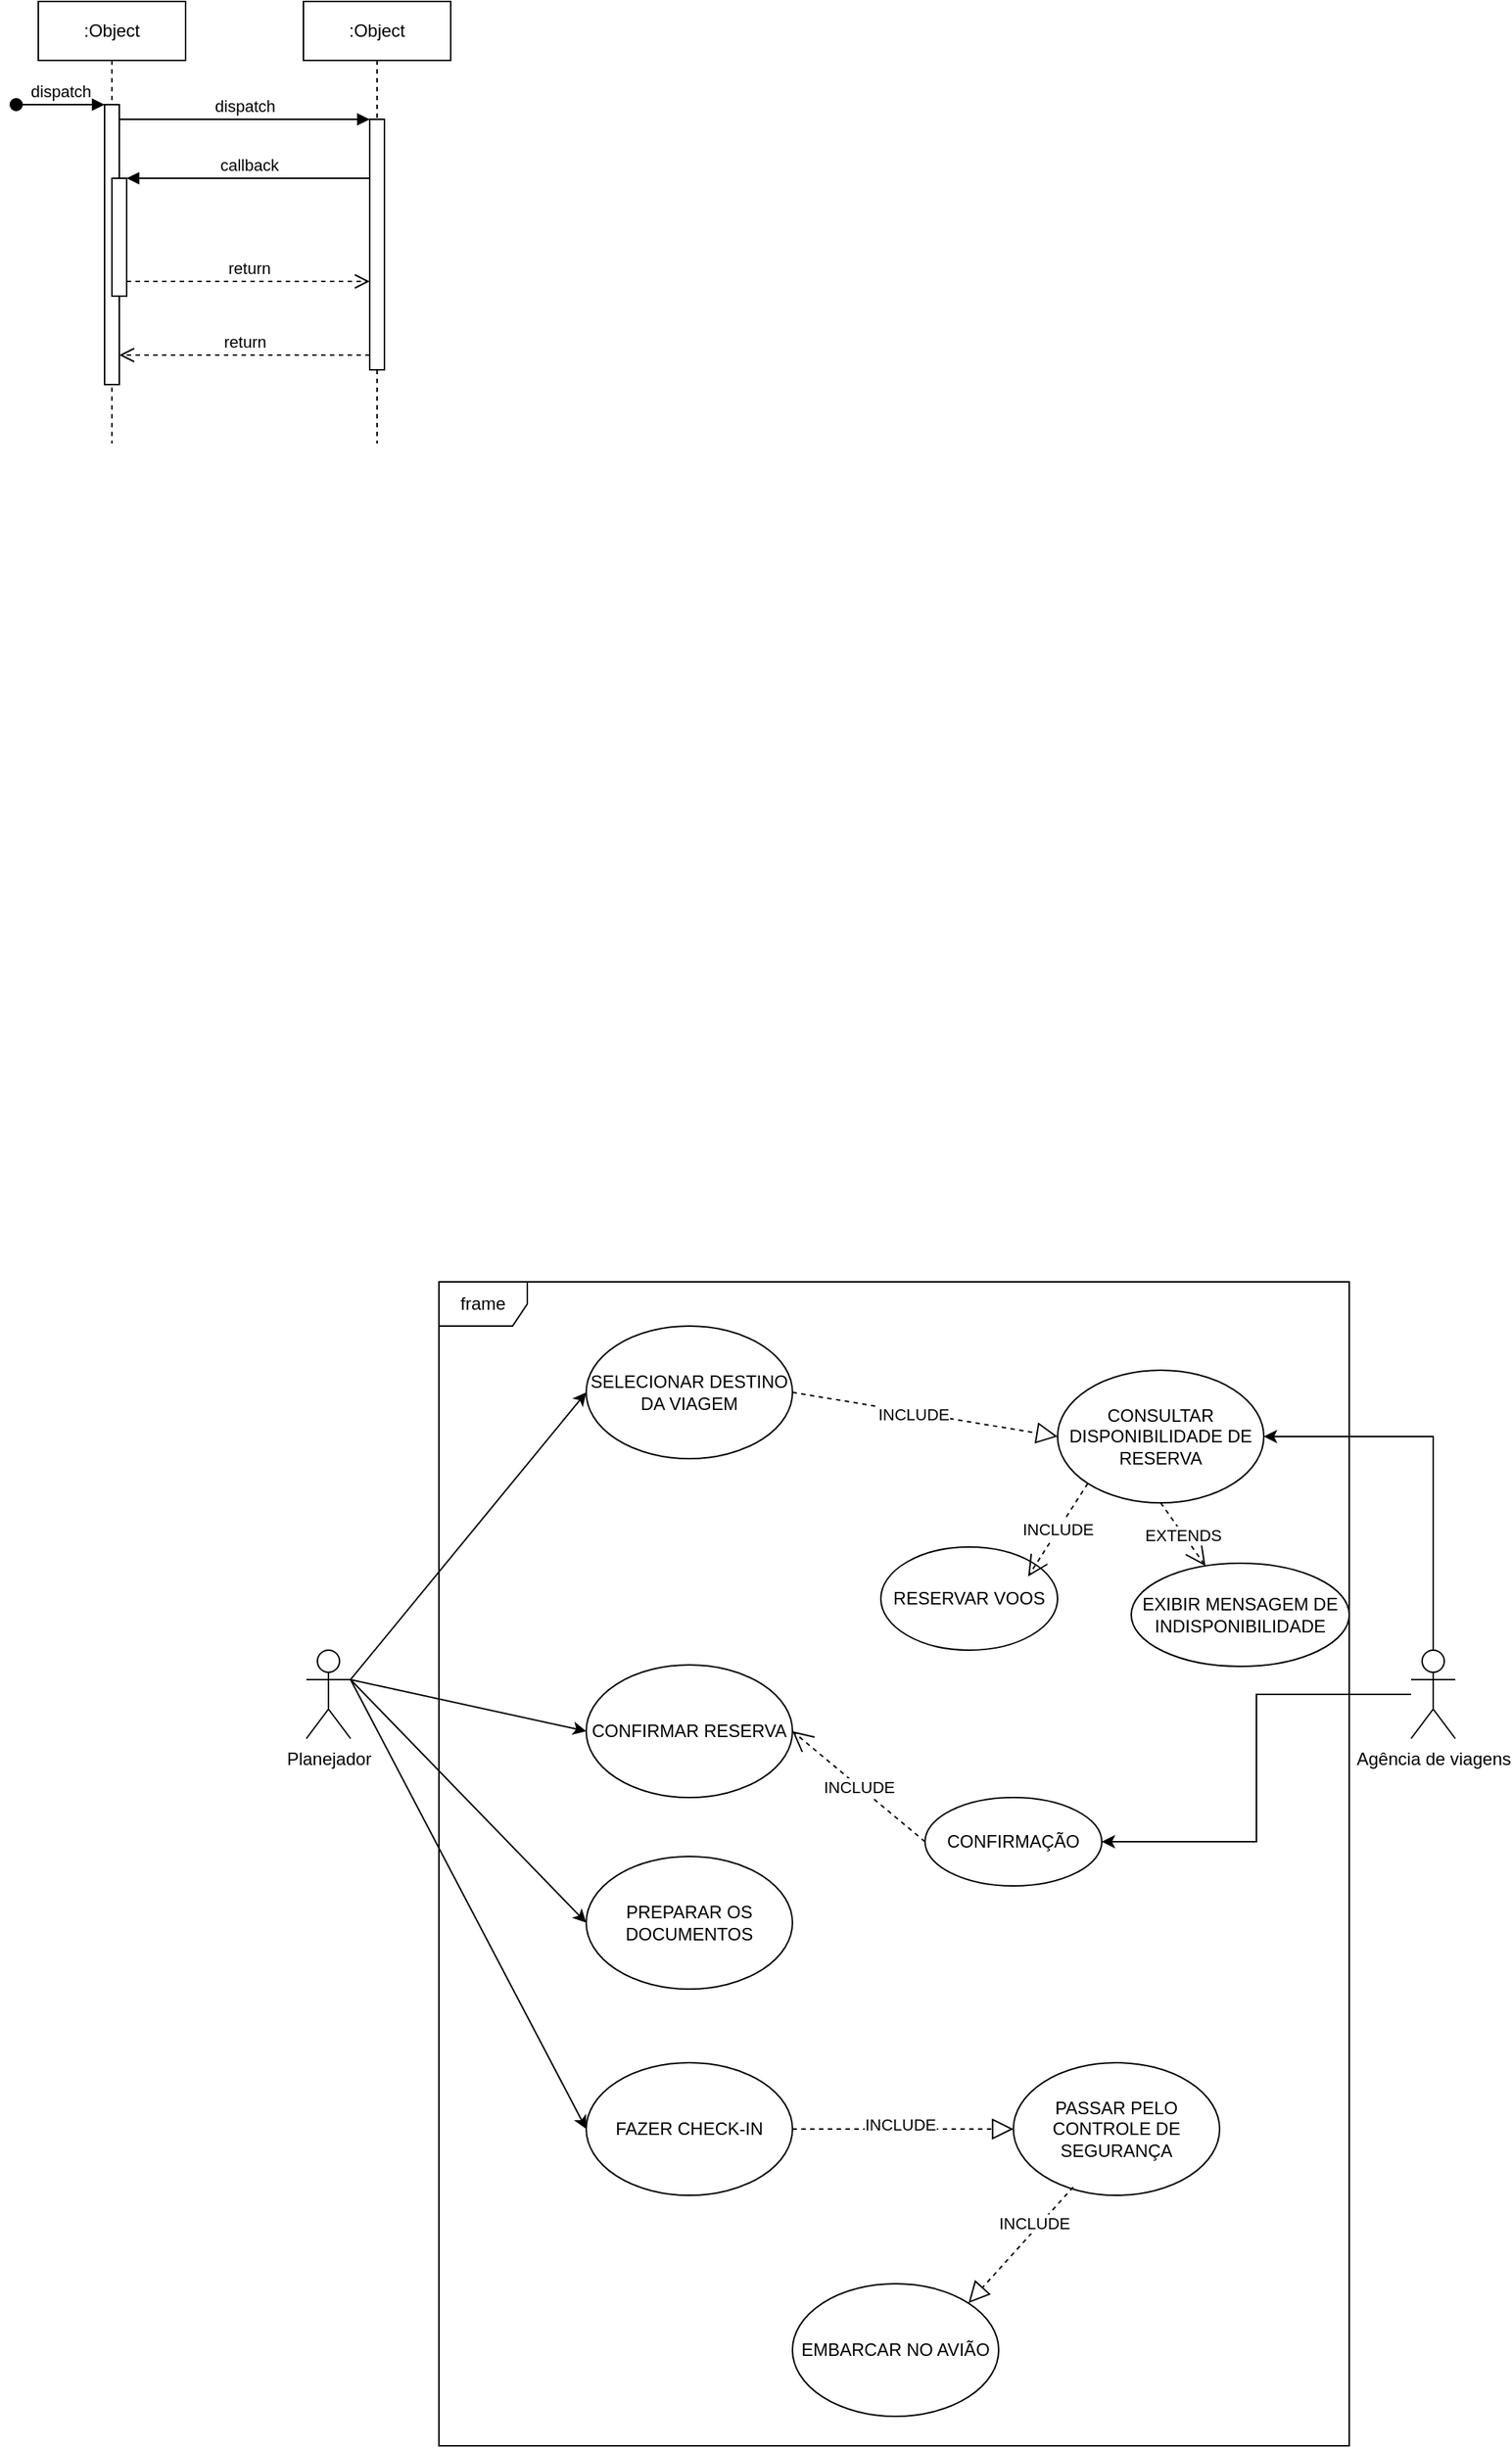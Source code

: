 <mxfile version="23.1.6" type="github">
  <diagram name="Page-1" id="2YBvvXClWsGukQMizWep">
    <mxGraphModel dx="1177" dy="500" grid="1" gridSize="10" guides="1" tooltips="1" connect="1" arrows="1" fold="1" page="1" pageScale="1" pageWidth="850" pageHeight="1100" math="0" shadow="0">
      <root>
        <mxCell id="0" />
        <mxCell id="1" parent="0" />
        <mxCell id="aM9ryv3xv72pqoxQDRHE-1" value=":Object" style="shape=umlLifeline;perimeter=lifelinePerimeter;whiteSpace=wrap;html=1;container=0;dropTarget=0;collapsible=0;recursiveResize=0;outlineConnect=0;portConstraint=eastwest;newEdgeStyle={&quot;edgeStyle&quot;:&quot;elbowEdgeStyle&quot;,&quot;elbow&quot;:&quot;vertical&quot;,&quot;curved&quot;:0,&quot;rounded&quot;:0};" parent="1" vertex="1">
          <mxGeometry x="40" y="40" width="100" height="300" as="geometry" />
        </mxCell>
        <mxCell id="aM9ryv3xv72pqoxQDRHE-2" value="" style="html=1;points=[];perimeter=orthogonalPerimeter;outlineConnect=0;targetShapes=umlLifeline;portConstraint=eastwest;newEdgeStyle={&quot;edgeStyle&quot;:&quot;elbowEdgeStyle&quot;,&quot;elbow&quot;:&quot;vertical&quot;,&quot;curved&quot;:0,&quot;rounded&quot;:0};" parent="aM9ryv3xv72pqoxQDRHE-1" vertex="1">
          <mxGeometry x="45" y="70" width="10" height="190" as="geometry" />
        </mxCell>
        <mxCell id="aM9ryv3xv72pqoxQDRHE-3" value="dispatch" style="html=1;verticalAlign=bottom;startArrow=oval;endArrow=block;startSize=8;edgeStyle=elbowEdgeStyle;elbow=vertical;curved=0;rounded=0;" parent="aM9ryv3xv72pqoxQDRHE-1" target="aM9ryv3xv72pqoxQDRHE-2" edge="1">
          <mxGeometry relative="1" as="geometry">
            <mxPoint x="-15" y="70" as="sourcePoint" />
          </mxGeometry>
        </mxCell>
        <mxCell id="aM9ryv3xv72pqoxQDRHE-4" value="" style="html=1;points=[];perimeter=orthogonalPerimeter;outlineConnect=0;targetShapes=umlLifeline;portConstraint=eastwest;newEdgeStyle={&quot;edgeStyle&quot;:&quot;elbowEdgeStyle&quot;,&quot;elbow&quot;:&quot;vertical&quot;,&quot;curved&quot;:0,&quot;rounded&quot;:0};" parent="aM9ryv3xv72pqoxQDRHE-1" vertex="1">
          <mxGeometry x="50" y="120" width="10" height="80" as="geometry" />
        </mxCell>
        <mxCell id="aM9ryv3xv72pqoxQDRHE-5" value=":Object" style="shape=umlLifeline;perimeter=lifelinePerimeter;whiteSpace=wrap;html=1;container=0;dropTarget=0;collapsible=0;recursiveResize=0;outlineConnect=0;portConstraint=eastwest;newEdgeStyle={&quot;edgeStyle&quot;:&quot;elbowEdgeStyle&quot;,&quot;elbow&quot;:&quot;vertical&quot;,&quot;curved&quot;:0,&quot;rounded&quot;:0};" parent="1" vertex="1">
          <mxGeometry x="220" y="40" width="100" height="300" as="geometry" />
        </mxCell>
        <mxCell id="aM9ryv3xv72pqoxQDRHE-6" value="" style="html=1;points=[];perimeter=orthogonalPerimeter;outlineConnect=0;targetShapes=umlLifeline;portConstraint=eastwest;newEdgeStyle={&quot;edgeStyle&quot;:&quot;elbowEdgeStyle&quot;,&quot;elbow&quot;:&quot;vertical&quot;,&quot;curved&quot;:0,&quot;rounded&quot;:0};" parent="aM9ryv3xv72pqoxQDRHE-5" vertex="1">
          <mxGeometry x="45" y="80" width="10" height="170" as="geometry" />
        </mxCell>
        <mxCell id="aM9ryv3xv72pqoxQDRHE-7" value="dispatch" style="html=1;verticalAlign=bottom;endArrow=block;edgeStyle=elbowEdgeStyle;elbow=vertical;curved=0;rounded=0;" parent="1" source="aM9ryv3xv72pqoxQDRHE-2" target="aM9ryv3xv72pqoxQDRHE-6" edge="1">
          <mxGeometry relative="1" as="geometry">
            <mxPoint x="195" y="130" as="sourcePoint" />
            <Array as="points">
              <mxPoint x="180" y="120" />
            </Array>
          </mxGeometry>
        </mxCell>
        <mxCell id="aM9ryv3xv72pqoxQDRHE-8" value="return" style="html=1;verticalAlign=bottom;endArrow=open;dashed=1;endSize=8;edgeStyle=elbowEdgeStyle;elbow=vertical;curved=0;rounded=0;" parent="1" source="aM9ryv3xv72pqoxQDRHE-6" target="aM9ryv3xv72pqoxQDRHE-2" edge="1">
          <mxGeometry relative="1" as="geometry">
            <mxPoint x="195" y="205" as="targetPoint" />
            <Array as="points">
              <mxPoint x="190" y="280" />
            </Array>
          </mxGeometry>
        </mxCell>
        <mxCell id="aM9ryv3xv72pqoxQDRHE-9" value="callback" style="html=1;verticalAlign=bottom;endArrow=block;edgeStyle=elbowEdgeStyle;elbow=vertical;curved=0;rounded=0;" parent="1" source="aM9ryv3xv72pqoxQDRHE-6" target="aM9ryv3xv72pqoxQDRHE-4" edge="1">
          <mxGeometry relative="1" as="geometry">
            <mxPoint x="175" y="160" as="sourcePoint" />
            <Array as="points">
              <mxPoint x="190" y="160" />
            </Array>
          </mxGeometry>
        </mxCell>
        <mxCell id="aM9ryv3xv72pqoxQDRHE-10" value="return" style="html=1;verticalAlign=bottom;endArrow=open;dashed=1;endSize=8;edgeStyle=elbowEdgeStyle;elbow=vertical;curved=0;rounded=0;" parent="1" source="aM9ryv3xv72pqoxQDRHE-4" target="aM9ryv3xv72pqoxQDRHE-6" edge="1">
          <mxGeometry relative="1" as="geometry">
            <mxPoint x="175" y="235" as="targetPoint" />
            <Array as="points">
              <mxPoint x="180" y="230" />
            </Array>
          </mxGeometry>
        </mxCell>
        <mxCell id="GWX-clTnrMnO6bSCdka6-1" value="Planejador&lt;div&gt;&lt;br/&gt;&lt;/div&gt;" style="shape=umlActor;verticalLabelPosition=bottom;verticalAlign=top;html=1;outlineConnect=0;" vertex="1" parent="1">
          <mxGeometry x="222" y="1159" width="30" height="60" as="geometry" />
        </mxCell>
        <mxCell id="GWX-clTnrMnO6bSCdka6-2" value="SELECIONAR DESTINO DA VIAGEM" style="ellipse;whiteSpace=wrap;html=1;" vertex="1" parent="1">
          <mxGeometry x="412" y="939" width="140" height="90" as="geometry" />
        </mxCell>
        <mxCell id="GWX-clTnrMnO6bSCdka6-11" style="edgeStyle=orthogonalEdgeStyle;rounded=0;orthogonalLoop=1;jettySize=auto;html=1;exitX=0.5;exitY=0;exitDx=0;exitDy=0;exitPerimeter=0;entryX=1;entryY=0.5;entryDx=0;entryDy=0;" edge="1" parent="1" source="GWX-clTnrMnO6bSCdka6-3" target="GWX-clTnrMnO6bSCdka6-9">
          <mxGeometry relative="1" as="geometry" />
        </mxCell>
        <mxCell id="GWX-clTnrMnO6bSCdka6-42" style="edgeStyle=orthogonalEdgeStyle;rounded=0;orthogonalLoop=1;jettySize=auto;html=1;entryX=1;entryY=0.5;entryDx=0;entryDy=0;" edge="1" parent="1" source="GWX-clTnrMnO6bSCdka6-3" target="GWX-clTnrMnO6bSCdka6-21">
          <mxGeometry relative="1" as="geometry" />
        </mxCell>
        <mxCell id="GWX-clTnrMnO6bSCdka6-3" value="Agência de viagens" style="shape=umlActor;verticalLabelPosition=bottom;verticalAlign=top;html=1;outlineConnect=0;" vertex="1" parent="1">
          <mxGeometry x="972" y="1159" width="30" height="60" as="geometry" />
        </mxCell>
        <mxCell id="GWX-clTnrMnO6bSCdka6-9" value="CONSULTAR DISPONIBILIDADE DE RESERVA" style="ellipse;whiteSpace=wrap;html=1;" vertex="1" parent="1">
          <mxGeometry x="732" y="969" width="140" height="90" as="geometry" />
        </mxCell>
        <mxCell id="GWX-clTnrMnO6bSCdka6-15" value="" style="endArrow=block;dashed=1;endFill=0;endSize=12;html=1;rounded=0;exitX=1;exitY=0.5;exitDx=0;exitDy=0;entryX=0;entryY=0.5;entryDx=0;entryDy=0;" edge="1" parent="1" source="GWX-clTnrMnO6bSCdka6-2" target="GWX-clTnrMnO6bSCdka6-9">
          <mxGeometry width="160" relative="1" as="geometry">
            <mxPoint x="542" y="1149" as="sourcePoint" />
            <mxPoint x="702" y="1149" as="targetPoint" />
          </mxGeometry>
        </mxCell>
        <mxCell id="GWX-clTnrMnO6bSCdka6-16" value="INCLUDE" style="edgeLabel;html=1;align=center;verticalAlign=middle;resizable=0;points=[];" vertex="1" connectable="0" parent="GWX-clTnrMnO6bSCdka6-15">
          <mxGeometry x="-0.086" y="-1" relative="1" as="geometry">
            <mxPoint as="offset" />
          </mxGeometry>
        </mxCell>
        <mxCell id="GWX-clTnrMnO6bSCdka6-18" value="RESERVAR VOOS" style="ellipse;whiteSpace=wrap;html=1;" vertex="1" parent="1">
          <mxGeometry x="612" y="1089" width="120" height="70" as="geometry" />
        </mxCell>
        <mxCell id="GWX-clTnrMnO6bSCdka6-19" value="INCLUDE" style="endArrow=open;endSize=12;dashed=1;html=1;rounded=0;exitX=0;exitY=1;exitDx=0;exitDy=0;" edge="1" parent="1" source="GWX-clTnrMnO6bSCdka6-9">
          <mxGeometry width="160" relative="1" as="geometry">
            <mxPoint x="522" y="1159" as="sourcePoint" />
            <mxPoint x="712" y="1109" as="targetPoint" />
          </mxGeometry>
        </mxCell>
        <mxCell id="GWX-clTnrMnO6bSCdka6-20" value="CONFIRMAR RESERVA" style="ellipse;whiteSpace=wrap;html=1;" vertex="1" parent="1">
          <mxGeometry x="412" y="1169" width="140" height="90" as="geometry" />
        </mxCell>
        <mxCell id="GWX-clTnrMnO6bSCdka6-21" value="CONFIRMAÇÃO" style="ellipse;whiteSpace=wrap;html=1;" vertex="1" parent="1">
          <mxGeometry x="642" y="1259" width="120" height="60" as="geometry" />
        </mxCell>
        <mxCell id="GWX-clTnrMnO6bSCdka6-22" value="INCLUDE" style="endArrow=open;endSize=12;dashed=1;html=1;rounded=0;entryX=1;entryY=0.5;entryDx=0;entryDy=0;exitX=0;exitY=0.5;exitDx=0;exitDy=0;" edge="1" parent="1" source="GWX-clTnrMnO6bSCdka6-21" target="GWX-clTnrMnO6bSCdka6-20">
          <mxGeometry width="160" relative="1" as="geometry">
            <mxPoint x="522" y="1169" as="sourcePoint" />
            <mxPoint x="642" y="1289" as="targetPoint" />
          </mxGeometry>
        </mxCell>
        <mxCell id="GWX-clTnrMnO6bSCdka6-24" value="PREPARAR OS DOCUMENTOS" style="ellipse;whiteSpace=wrap;html=1;" vertex="1" parent="1">
          <mxGeometry x="412" y="1299" width="140" height="90" as="geometry" />
        </mxCell>
        <mxCell id="GWX-clTnrMnO6bSCdka6-27" value="" style="endArrow=classic;html=1;rounded=0;exitX=1;exitY=0.333;exitDx=0;exitDy=0;exitPerimeter=0;entryX=0;entryY=0.5;entryDx=0;entryDy=0;" edge="1" parent="1" source="GWX-clTnrMnO6bSCdka6-1" target="GWX-clTnrMnO6bSCdka6-2">
          <mxGeometry width="50" height="50" relative="1" as="geometry">
            <mxPoint x="722" y="1199" as="sourcePoint" />
            <mxPoint x="772" y="1149" as="targetPoint" />
          </mxGeometry>
        </mxCell>
        <mxCell id="GWX-clTnrMnO6bSCdka6-28" value="" style="endArrow=classic;html=1;rounded=0;exitX=1;exitY=0.333;exitDx=0;exitDy=0;exitPerimeter=0;entryX=0;entryY=0.5;entryDx=0;entryDy=0;" edge="1" parent="1" source="GWX-clTnrMnO6bSCdka6-1" target="GWX-clTnrMnO6bSCdka6-20">
          <mxGeometry width="50" height="50" relative="1" as="geometry">
            <mxPoint x="222" y="1189" as="sourcePoint" />
            <mxPoint x="422" y="994" as="targetPoint" />
          </mxGeometry>
        </mxCell>
        <mxCell id="GWX-clTnrMnO6bSCdka6-29" value="" style="endArrow=classic;html=1;rounded=0;exitX=1;exitY=0.333;exitDx=0;exitDy=0;exitPerimeter=0;entryX=0;entryY=0.5;entryDx=0;entryDy=0;" edge="1" parent="1" source="GWX-clTnrMnO6bSCdka6-1" target="GWX-clTnrMnO6bSCdka6-24">
          <mxGeometry width="50" height="50" relative="1" as="geometry">
            <mxPoint x="222" y="1189" as="sourcePoint" />
            <mxPoint x="422" y="1224" as="targetPoint" />
          </mxGeometry>
        </mxCell>
        <mxCell id="GWX-clTnrMnO6bSCdka6-30" value="FAZER CHECK-IN" style="ellipse;whiteSpace=wrap;html=1;" vertex="1" parent="1">
          <mxGeometry x="412" y="1439" width="140" height="90" as="geometry" />
        </mxCell>
        <mxCell id="GWX-clTnrMnO6bSCdka6-31" value="PASSAR PELO CONTROLE DE SEGURANÇA" style="ellipse;whiteSpace=wrap;html=1;" vertex="1" parent="1">
          <mxGeometry x="702" y="1439" width="140" height="90" as="geometry" />
        </mxCell>
        <mxCell id="GWX-clTnrMnO6bSCdka6-32" value="EMBARCAR NO AVIÃO" style="ellipse;whiteSpace=wrap;html=1;" vertex="1" parent="1">
          <mxGeometry x="552" y="1589" width="140" height="90" as="geometry" />
        </mxCell>
        <mxCell id="GWX-clTnrMnO6bSCdka6-33" value="" style="endArrow=classic;html=1;rounded=0;exitX=1;exitY=0.333;exitDx=0;exitDy=0;exitPerimeter=0;entryX=0;entryY=0.5;entryDx=0;entryDy=0;" edge="1" parent="1" source="GWX-clTnrMnO6bSCdka6-1" target="GWX-clTnrMnO6bSCdka6-30">
          <mxGeometry width="50" height="50" relative="1" as="geometry">
            <mxPoint x="222" y="1189" as="sourcePoint" />
            <mxPoint x="422" y="1354" as="targetPoint" />
          </mxGeometry>
        </mxCell>
        <mxCell id="GWX-clTnrMnO6bSCdka6-34" value="" style="endArrow=block;dashed=1;endFill=0;endSize=12;html=1;rounded=0;exitX=1;exitY=0.5;exitDx=0;exitDy=0;" edge="1" parent="1" source="GWX-clTnrMnO6bSCdka6-30" target="GWX-clTnrMnO6bSCdka6-31">
          <mxGeometry width="160" relative="1" as="geometry">
            <mxPoint x="672" y="1529" as="sourcePoint" />
            <mxPoint x="832" y="1529" as="targetPoint" />
          </mxGeometry>
        </mxCell>
        <mxCell id="GWX-clTnrMnO6bSCdka6-36" value="INCLUDE" style="edgeLabel;html=1;align=center;verticalAlign=middle;resizable=0;points=[];" vertex="1" connectable="0" parent="GWX-clTnrMnO6bSCdka6-34">
          <mxGeometry x="-0.035" y="3" relative="1" as="geometry">
            <mxPoint as="offset" />
          </mxGeometry>
        </mxCell>
        <mxCell id="GWX-clTnrMnO6bSCdka6-35" value="" style="endArrow=block;dashed=1;endFill=0;endSize=12;html=1;rounded=0;exitX=0.29;exitY=0.938;exitDx=0;exitDy=0;entryX=1;entryY=0;entryDx=0;entryDy=0;exitPerimeter=0;" edge="1" parent="1" source="GWX-clTnrMnO6bSCdka6-31" target="GWX-clTnrMnO6bSCdka6-32">
          <mxGeometry width="160" relative="1" as="geometry">
            <mxPoint x="562" y="1494" as="sourcePoint" />
            <mxPoint x="712" y="1494" as="targetPoint" />
          </mxGeometry>
        </mxCell>
        <mxCell id="GWX-clTnrMnO6bSCdka6-37" value="INCLUDE" style="edgeLabel;html=1;align=center;verticalAlign=middle;resizable=0;points=[];" vertex="1" connectable="0" parent="GWX-clTnrMnO6bSCdka6-35">
          <mxGeometry x="-0.321" y="-4" relative="1" as="geometry">
            <mxPoint as="offset" />
          </mxGeometry>
        </mxCell>
        <mxCell id="GWX-clTnrMnO6bSCdka6-41" value="frame" style="shape=umlFrame;whiteSpace=wrap;html=1;pointerEvents=0;" vertex="1" parent="1">
          <mxGeometry x="312" y="909" width="618" height="790" as="geometry" />
        </mxCell>
        <mxCell id="GWX-clTnrMnO6bSCdka6-44" value="EXIBIR MENSAGEM DE INDISPONIBILIDADE" style="ellipse;whiteSpace=wrap;html=1;" vertex="1" parent="1">
          <mxGeometry x="782" y="1100" width="148" height="70" as="geometry" />
        </mxCell>
        <mxCell id="GWX-clTnrMnO6bSCdka6-45" value="EXTENDS" style="endArrow=open;endSize=12;dashed=1;html=1;rounded=0;exitX=0.5;exitY=1;exitDx=0;exitDy=0;" edge="1" parent="1" source="GWX-clTnrMnO6bSCdka6-9" target="GWX-clTnrMnO6bSCdka6-44">
          <mxGeometry width="160" relative="1" as="geometry">
            <mxPoint x="763" y="1056" as="sourcePoint" />
            <mxPoint x="722" y="1119" as="targetPoint" />
          </mxGeometry>
        </mxCell>
      </root>
    </mxGraphModel>
  </diagram>
</mxfile>
